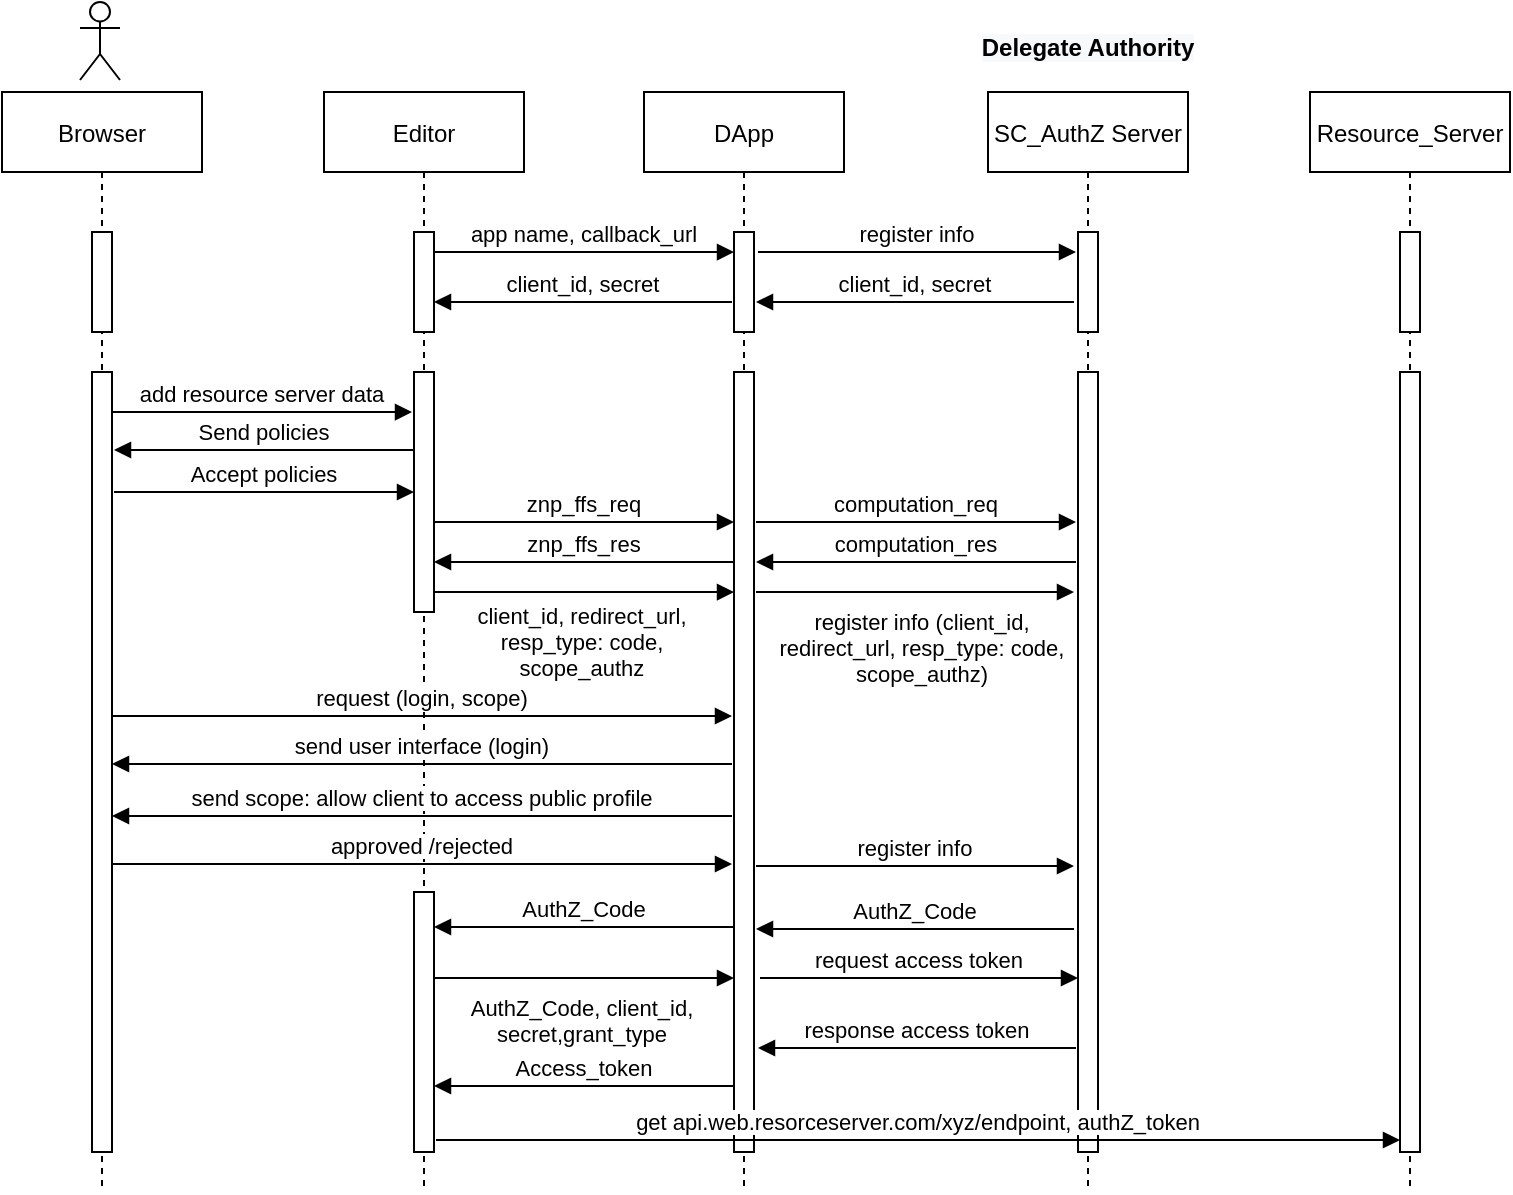 <mxfile version="17.4.2" type="device"><diagram id="kgpKYQtTHZ0yAKxKKP6v" name="Page-1"><mxGraphModel dx="1108" dy="667" grid="1" gridSize="10" guides="1" tooltips="1" connect="1" arrows="1" fold="1" page="1" pageScale="1" pageWidth="850" pageHeight="1100" math="0" shadow="0"><root><mxCell id="0"/><mxCell id="1" parent="0"/><mxCell id="gkheokJ5sjSEnz8ZDC0R-11" value="" style="group" vertex="1" connectable="0" parent="1"><mxGeometry x="40" y="35" width="754" height="595" as="geometry"/></mxCell><mxCell id="3nuBFxr9cyL0pnOWT2aG-1" value="Browser" style="shape=umlLifeline;perimeter=lifelinePerimeter;container=1;collapsible=0;recursiveResize=0;rounded=0;shadow=0;strokeWidth=1;" parent="gkheokJ5sjSEnz8ZDC0R-11" vertex="1"><mxGeometry y="45" width="100" height="550" as="geometry"/></mxCell><mxCell id="3nuBFxr9cyL0pnOWT2aG-2" value="" style="points=[];perimeter=orthogonalPerimeter;rounded=0;shadow=0;strokeWidth=1;" parent="3nuBFxr9cyL0pnOWT2aG-1" vertex="1"><mxGeometry x="45" y="70" width="10" height="50" as="geometry"/></mxCell><mxCell id="EVIAWhL29CZcDwAAc_kg-4" value="" style="points=[];perimeter=orthogonalPerimeter;rounded=0;shadow=0;strokeWidth=1;" parent="3nuBFxr9cyL0pnOWT2aG-1" vertex="1"><mxGeometry x="45" y="140" width="10" height="390" as="geometry"/></mxCell><mxCell id="EVIAWhL29CZcDwAAc_kg-15" value="add resource server data" style="verticalAlign=bottom;endArrow=block;shadow=0;strokeWidth=1;entryX=0.1;entryY=0.059;entryDx=0;entryDy=0;entryPerimeter=0;" parent="3nuBFxr9cyL0pnOWT2aG-1" edge="1"><mxGeometry relative="1" as="geometry"><mxPoint x="55.0" y="160" as="sourcePoint"/><mxPoint x="205.0" y="160.03" as="targetPoint"/></mxGeometry></mxCell><mxCell id="3nuBFxr9cyL0pnOWT2aG-5" value="Editor" style="shape=umlLifeline;perimeter=lifelinePerimeter;container=1;collapsible=0;recursiveResize=0;rounded=0;shadow=0;strokeWidth=1;" parent="gkheokJ5sjSEnz8ZDC0R-11" vertex="1"><mxGeometry x="161" y="45" width="100" height="550" as="geometry"/></mxCell><mxCell id="3nuBFxr9cyL0pnOWT2aG-6" value="" style="points=[];perimeter=orthogonalPerimeter;rounded=0;shadow=0;strokeWidth=1;" parent="3nuBFxr9cyL0pnOWT2aG-5" vertex="1"><mxGeometry x="45" y="70" width="10" height="50" as="geometry"/></mxCell><mxCell id="EVIAWhL29CZcDwAAc_kg-2" value="app name, callback_url" style="verticalAlign=bottom;endArrow=block;shadow=0;strokeWidth=1;entryX=0.1;entryY=0.059;entryDx=0;entryDy=0;entryPerimeter=0;" parent="3nuBFxr9cyL0pnOWT2aG-5" edge="1"><mxGeometry relative="1" as="geometry"><mxPoint x="55" y="80" as="sourcePoint"/><mxPoint x="205" y="80.03" as="targetPoint"/></mxGeometry></mxCell><mxCell id="EVIAWhL29CZcDwAAc_kg-5" value="" style="points=[];perimeter=orthogonalPerimeter;rounded=0;shadow=0;strokeWidth=1;" parent="3nuBFxr9cyL0pnOWT2aG-5" vertex="1"><mxGeometry x="45" y="140" width="10" height="120" as="geometry"/></mxCell><mxCell id="EVIAWhL29CZcDwAAc_kg-24" value="AuthZ_Code" style="verticalAlign=bottom;endArrow=none;shadow=0;strokeWidth=1;startArrow=block;startFill=1;endFill=0;" parent="3nuBFxr9cyL0pnOWT2aG-5" edge="1"><mxGeometry relative="1" as="geometry"><mxPoint x="55" y="417.5" as="sourcePoint"/><mxPoint x="205" y="417.5" as="targetPoint"/></mxGeometry></mxCell><mxCell id="rukQGf8COIKQ75NzqqNZ-3" value="" style="points=[];perimeter=orthogonalPerimeter;rounded=0;shadow=0;strokeWidth=1;" parent="3nuBFxr9cyL0pnOWT2aG-5" vertex="1"><mxGeometry x="45" y="400" width="10" height="130" as="geometry"/></mxCell><mxCell id="rukQGf8COIKQ75NzqqNZ-1" value="Send policies" style="verticalAlign=bottom;endArrow=none;shadow=0;strokeWidth=1;startArrow=block;startFill=1;endFill=0;" parent="3nuBFxr9cyL0pnOWT2aG-5" edge="1"><mxGeometry relative="1" as="geometry"><mxPoint x="-105" y="179" as="sourcePoint"/><mxPoint x="45" y="179" as="targetPoint"/></mxGeometry></mxCell><mxCell id="gkheokJ5sjSEnz8ZDC0R-10" value="Accept policies" style="verticalAlign=bottom;endArrow=block;shadow=0;strokeWidth=1;startArrow=none;startFill=0;endFill=1;" edge="1" parent="3nuBFxr9cyL0pnOWT2aG-5"><mxGeometry relative="1" as="geometry"><mxPoint x="-105.0" y="200" as="sourcePoint"/><mxPoint x="45" y="200" as="targetPoint"/></mxGeometry></mxCell><mxCell id="6WxDNDlyJ2qZPqSP2t_j-11" value="SC_AuthZ Server" style="shape=umlLifeline;perimeter=lifelinePerimeter;container=1;collapsible=0;recursiveResize=0;rounded=0;shadow=0;strokeWidth=1;" parent="gkheokJ5sjSEnz8ZDC0R-11" vertex="1"><mxGeometry x="493" y="45" width="100" height="550" as="geometry"/></mxCell><mxCell id="6WxDNDlyJ2qZPqSP2t_j-12" value="" style="points=[];perimeter=orthogonalPerimeter;rounded=0;shadow=0;strokeWidth=1;" parent="6WxDNDlyJ2qZPqSP2t_j-11" vertex="1"><mxGeometry x="45" y="70" width="10" height="50" as="geometry"/></mxCell><mxCell id="EVIAWhL29CZcDwAAc_kg-6" value="" style="points=[];perimeter=orthogonalPerimeter;rounded=0;shadow=0;strokeWidth=1;" parent="6WxDNDlyJ2qZPqSP2t_j-11" vertex="1"><mxGeometry x="45" y="140" width="10" height="390" as="geometry"/></mxCell><mxCell id="EVIAWhL29CZcDwAAc_kg-13" value="register info" style="verticalAlign=bottom;endArrow=block;shadow=0;strokeWidth=1;" parent="6WxDNDlyJ2qZPqSP2t_j-11" edge="1"><mxGeometry relative="1" as="geometry"><mxPoint x="-115" y="80" as="sourcePoint"/><mxPoint x="44" y="80" as="targetPoint"/></mxGeometry></mxCell><mxCell id="EVIAWhL29CZcDwAAc_kg-23" value="AuthZ_Code" style="verticalAlign=bottom;endArrow=none;shadow=0;strokeWidth=1;startArrow=block;startFill=1;endFill=0;" parent="6WxDNDlyJ2qZPqSP2t_j-11" edge="1"><mxGeometry relative="1" as="geometry"><mxPoint x="-116" y="418.5" as="sourcePoint"/><mxPoint x="43" y="418.5" as="targetPoint"/></mxGeometry></mxCell><mxCell id="EVIAWhL29CZcDwAAc_kg-26" value="request access token" style="verticalAlign=bottom;endArrow=block;shadow=0;strokeWidth=1;" parent="6WxDNDlyJ2qZPqSP2t_j-11" edge="1"><mxGeometry relative="1" as="geometry"><mxPoint x="-114" y="443" as="sourcePoint"/><mxPoint x="45" y="443" as="targetPoint"/></mxGeometry></mxCell><mxCell id="EVIAWhL29CZcDwAAc_kg-16" value="client_id, redirect_url,&#10;resp_type: code,&#10;scope_authz&#10;" style="verticalAlign=bottom;endArrow=block;shadow=0;strokeWidth=1;entryX=0.1;entryY=0.059;entryDx=0;entryDy=0;entryPerimeter=0;" parent="6WxDNDlyJ2qZPqSP2t_j-11" edge="1"><mxGeometry x="-0.013" y="-60" relative="1" as="geometry"><mxPoint x="-277.0" y="250" as="sourcePoint"/><mxPoint x="-127.0" y="250.03" as="targetPoint"/><mxPoint as="offset"/></mxGeometry></mxCell><mxCell id="EVIAWhL29CZcDwAAc_kg-17" value="register info (client_id,&#10;redirect_url, resp_type: code,&#10;scope_authz)" style="verticalAlign=bottom;endArrow=block;shadow=0;strokeWidth=1;" parent="6WxDNDlyJ2qZPqSP2t_j-11" edge="1"><mxGeometry x="0.044" y="-50" relative="1" as="geometry"><mxPoint x="-116" y="250" as="sourcePoint"/><mxPoint x="43" y="250" as="targetPoint"/><mxPoint as="offset"/></mxGeometry></mxCell><mxCell id="6WxDNDlyJ2qZPqSP2t_j-15" value="Resource_Server" style="shape=umlLifeline;perimeter=lifelinePerimeter;container=1;collapsible=0;recursiveResize=0;rounded=0;shadow=0;strokeWidth=1;" parent="gkheokJ5sjSEnz8ZDC0R-11" vertex="1"><mxGeometry x="654" y="45" width="100" height="550" as="geometry"/></mxCell><mxCell id="6WxDNDlyJ2qZPqSP2t_j-16" value="" style="points=[];perimeter=orthogonalPerimeter;rounded=0;shadow=0;strokeWidth=1;" parent="6WxDNDlyJ2qZPqSP2t_j-15" vertex="1"><mxGeometry x="45" y="70" width="10" height="50" as="geometry"/></mxCell><mxCell id="EVIAWhL29CZcDwAAc_kg-7" value="" style="points=[];perimeter=orthogonalPerimeter;rounded=0;shadow=0;strokeWidth=1;" parent="6WxDNDlyJ2qZPqSP2t_j-15" vertex="1"><mxGeometry x="45" y="140" width="10" height="390" as="geometry"/></mxCell><mxCell id="6WxDNDlyJ2qZPqSP2t_j-22" value="&lt;span style=&quot;color: rgb(0, 0, 0); font-family: helvetica; font-size: 12px; font-style: normal; letter-spacing: normal; text-indent: 0px; text-transform: none; word-spacing: 0px; background-color: rgb(248, 249, 250); display: inline; float: none;&quot;&gt;Delegate Authority&lt;/span&gt;" style="text;whiteSpace=wrap;html=1;fontStyle=1;align=center;" parent="gkheokJ5sjSEnz8ZDC0R-11" vertex="1"><mxGeometry x="483" y="9" width="120" height="30" as="geometry"/></mxCell><mxCell id="6WxDNDlyJ2qZPqSP2t_j-26" value="" style="shape=umlActor;verticalLabelPosition=bottom;verticalAlign=top;html=1;outlineConnect=0;fillColor=none;" parent="gkheokJ5sjSEnz8ZDC0R-11" vertex="1"><mxGeometry x="39" width="20" height="39" as="geometry"/></mxCell><mxCell id="EVIAWhL29CZcDwAAc_kg-3" value="client_id, secret" style="verticalAlign=bottom;endArrow=none;shadow=0;strokeWidth=1;entryX=0.1;entryY=0.059;entryDx=0;entryDy=0;entryPerimeter=0;endFill=0;startArrow=block;startFill=1;" parent="gkheokJ5sjSEnz8ZDC0R-11" edge="1"><mxGeometry relative="1" as="geometry"><mxPoint x="216" y="150" as="sourcePoint"/><mxPoint x="365" y="150.03" as="targetPoint"/></mxGeometry></mxCell><mxCell id="EVIAWhL29CZcDwAAc_kg-9" value="DApp" style="shape=umlLifeline;perimeter=lifelinePerimeter;container=1;collapsible=0;recursiveResize=0;rounded=0;shadow=0;strokeWidth=1;" parent="gkheokJ5sjSEnz8ZDC0R-11" vertex="1"><mxGeometry x="321" y="45" width="100" height="550" as="geometry"/></mxCell><mxCell id="EVIAWhL29CZcDwAAc_kg-10" value="" style="points=[];perimeter=orthogonalPerimeter;rounded=0;shadow=0;strokeWidth=1;" parent="EVIAWhL29CZcDwAAc_kg-9" vertex="1"><mxGeometry x="45" y="70" width="10" height="50" as="geometry"/></mxCell><mxCell id="EVIAWhL29CZcDwAAc_kg-11" value="" style="points=[];perimeter=orthogonalPerimeter;rounded=0;shadow=0;strokeWidth=1;" parent="EVIAWhL29CZcDwAAc_kg-9" vertex="1"><mxGeometry x="45" y="140" width="10" height="390" as="geometry"/></mxCell><mxCell id="EVIAWhL29CZcDwAAc_kg-30" value="Access_token" style="verticalAlign=bottom;endArrow=none;shadow=0;strokeWidth=1;startArrow=block;startFill=1;endFill=0;" parent="EVIAWhL29CZcDwAAc_kg-9" edge="1"><mxGeometry relative="1" as="geometry"><mxPoint x="-105" y="497" as="sourcePoint"/><mxPoint x="45" y="497" as="targetPoint"/></mxGeometry></mxCell><mxCell id="EVIAWhL29CZcDwAAc_kg-31" value="znp_ffs_req" style="verticalAlign=bottom;endArrow=block;shadow=0;strokeWidth=1;startArrow=none;startFill=0;endFill=1;" parent="EVIAWhL29CZcDwAAc_kg-9" edge="1"><mxGeometry relative="1" as="geometry"><mxPoint x="-105" y="215" as="sourcePoint"/><mxPoint x="45" y="215" as="targetPoint"/></mxGeometry></mxCell><mxCell id="EVIAWhL29CZcDwAAc_kg-32" value="computation_req" style="verticalAlign=bottom;endArrow=block;shadow=0;strokeWidth=1;startArrow=none;startFill=0;endFill=1;" parent="EVIAWhL29CZcDwAAc_kg-9" edge="1"><mxGeometry relative="1" as="geometry"><mxPoint x="56" y="215" as="sourcePoint"/><mxPoint x="216" y="215" as="targetPoint"/></mxGeometry></mxCell><mxCell id="gkheokJ5sjSEnz8ZDC0R-6" value="znp_ffs_res" style="verticalAlign=bottom;endArrow=none;shadow=0;strokeWidth=1;startArrow=block;startFill=1;endFill=0;" edge="1" parent="EVIAWhL29CZcDwAAc_kg-9"><mxGeometry relative="1" as="geometry"><mxPoint x="-105" y="235" as="sourcePoint"/><mxPoint x="45" y="235" as="targetPoint"/></mxGeometry></mxCell><mxCell id="gkheokJ5sjSEnz8ZDC0R-7" value="computation_res" style="verticalAlign=bottom;endArrow=none;shadow=0;strokeWidth=1;startArrow=block;startFill=1;endFill=0;" edge="1" parent="EVIAWhL29CZcDwAAc_kg-9"><mxGeometry relative="1" as="geometry"><mxPoint x="56" y="235" as="sourcePoint"/><mxPoint x="216" y="235" as="targetPoint"/></mxGeometry></mxCell><mxCell id="EVIAWhL29CZcDwAAc_kg-14" value="client_id, secret" style="verticalAlign=bottom;endArrow=none;shadow=0;strokeWidth=1;startArrow=block;startFill=1;endFill=0;" parent="gkheokJ5sjSEnz8ZDC0R-11" edge="1"><mxGeometry relative="1" as="geometry"><mxPoint x="377" y="150" as="sourcePoint"/><mxPoint x="536" y="150" as="targetPoint"/></mxGeometry></mxCell><mxCell id="EVIAWhL29CZcDwAAc_kg-25" value="AuthZ_Code, client_id,&#10;secret,grant_type&#10;" style="verticalAlign=bottom;endArrow=block;shadow=0;strokeWidth=1;startArrow=none;startFill=0;endFill=1;" parent="gkheokJ5sjSEnz8ZDC0R-11" edge="1"><mxGeometry x="-0.013" y="-50" relative="1" as="geometry"><mxPoint x="216" y="488" as="sourcePoint"/><mxPoint x="366" y="488" as="targetPoint"/><mxPoint as="offset"/></mxGeometry></mxCell><mxCell id="EVIAWhL29CZcDwAAc_kg-28" value="response access token" style="verticalAlign=bottom;endArrow=none;shadow=0;strokeWidth=1;startArrow=block;startFill=1;endFill=0;" parent="gkheokJ5sjSEnz8ZDC0R-11" edge="1"><mxGeometry relative="1" as="geometry"><mxPoint x="378" y="523" as="sourcePoint"/><mxPoint x="537" y="523" as="targetPoint"/></mxGeometry></mxCell><mxCell id="EVIAWhL29CZcDwAAc_kg-33" value="get api.web.resorceserver.com/xyz/endpoint, authZ_token" style="verticalAlign=bottom;endArrow=block;shadow=0;strokeWidth=1;startArrow=none;startFill=0;endFill=1;" parent="gkheokJ5sjSEnz8ZDC0R-11" edge="1"><mxGeometry relative="1" as="geometry"><mxPoint x="217.0" y="569" as="sourcePoint"/><mxPoint x="699" y="569" as="targetPoint"/></mxGeometry></mxCell><mxCell id="gkheokJ5sjSEnz8ZDC0R-1" value="send user interface (login)" style="verticalAlign=bottom;endArrow=none;shadow=0;strokeWidth=1;startArrow=block;startFill=1;endFill=0;" edge="1" parent="gkheokJ5sjSEnz8ZDC0R-11"><mxGeometry relative="1" as="geometry"><mxPoint x="55" y="381" as="sourcePoint"/><mxPoint x="365" y="381" as="targetPoint"/></mxGeometry></mxCell><mxCell id="gkheokJ5sjSEnz8ZDC0R-2" value="send scope: allow client to access public profile" style="verticalAlign=bottom;endArrow=none;shadow=0;strokeWidth=1;startArrow=block;startFill=1;endFill=0;" edge="1" parent="gkheokJ5sjSEnz8ZDC0R-11"><mxGeometry relative="1" as="geometry"><mxPoint x="55" y="407" as="sourcePoint"/><mxPoint x="365" y="407" as="targetPoint"/></mxGeometry></mxCell><mxCell id="gkheokJ5sjSEnz8ZDC0R-3" value="approved /rejected" style="verticalAlign=bottom;endArrow=block;shadow=0;strokeWidth=1;startArrow=none;startFill=0;endFill=1;" edge="1" parent="gkheokJ5sjSEnz8ZDC0R-11"><mxGeometry relative="1" as="geometry"><mxPoint x="55" y="431" as="sourcePoint"/><mxPoint x="365" y="431" as="targetPoint"/></mxGeometry></mxCell><mxCell id="gkheokJ5sjSEnz8ZDC0R-4" value="register info" style="verticalAlign=bottom;endArrow=block;shadow=0;strokeWidth=1;" edge="1" parent="gkheokJ5sjSEnz8ZDC0R-11"><mxGeometry relative="1" as="geometry"><mxPoint x="377" y="432" as="sourcePoint"/><mxPoint x="536" y="432" as="targetPoint"/></mxGeometry></mxCell><mxCell id="gkheokJ5sjSEnz8ZDC0R-5" value="request (login, scope)" style="verticalAlign=bottom;endArrow=block;shadow=0;strokeWidth=1;startArrow=none;startFill=0;endFill=1;" edge="1" parent="gkheokJ5sjSEnz8ZDC0R-11"><mxGeometry relative="1" as="geometry"><mxPoint x="55" y="357" as="sourcePoint"/><mxPoint x="365" y="357" as="targetPoint"/></mxGeometry></mxCell></root></mxGraphModel></diagram></mxfile>